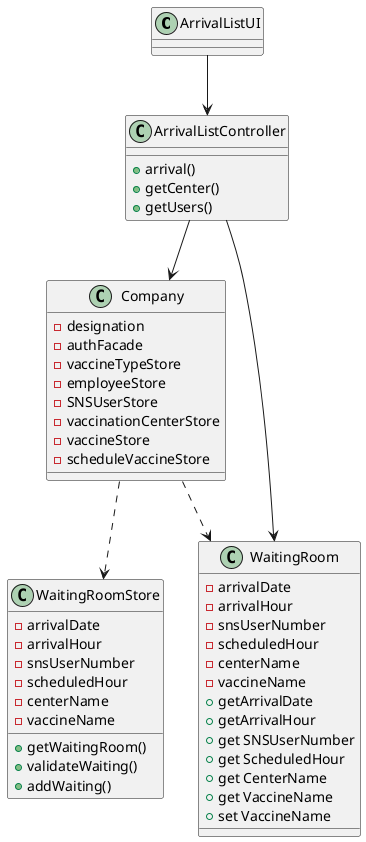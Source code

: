 @startuml

class ArrivalListUI{
}

class ArrivalListController{
+ arrival()
+ getCenter()
+ getUsers()
}

class WaitingRoomStore {
- arrivalDate
- arrivalHour
- snsUserNumber
- scheduledHour
- centerName
- vaccineName
+ getWaitingRoom()
+ validateWaiting()
+ addWaiting()
}

class Company {
- designation
- authFacade
- vaccineTypeStore
- employeeStore
- SNSUserStore
- vaccinationCenterStore
- vaccineStore
- scheduleVaccineStore
}

class WaitingRoom{
- arrivalDate
- arrivalHour
- snsUserNumber
- scheduledHour
- centerName
- vaccineName
+ getArrivalDate
+ getArrivalHour
+ get SNSUserNumber
+ get ScheduledHour
+ get CenterName
+ get VaccineName
+ set VaccineName
}

ArrivalListUI --> ArrivalListController
ArrivalListController --> Company
Company ..> WaitingRoomStore
Company ..> WaitingRoom
ArrivalListController --> WaitingRoom

@enduml
